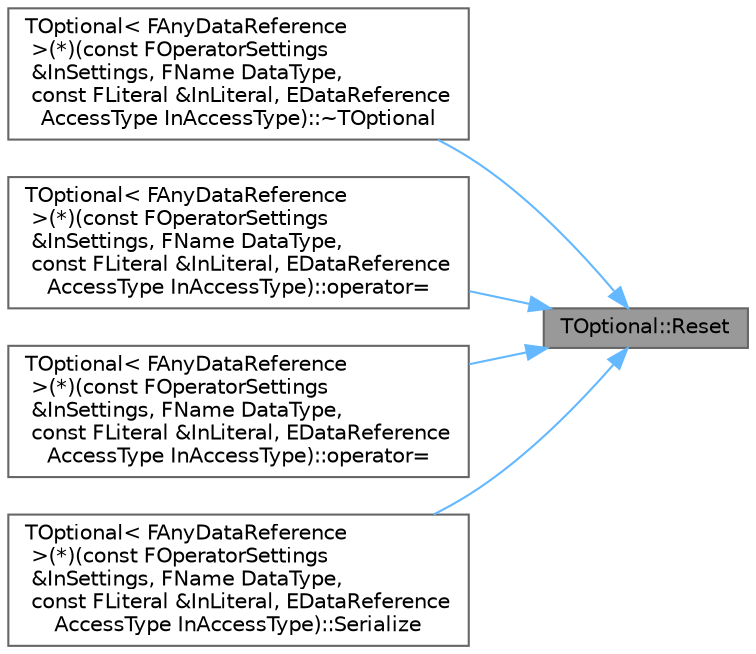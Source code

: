 digraph "TOptional::Reset"
{
 // INTERACTIVE_SVG=YES
 // LATEX_PDF_SIZE
  bgcolor="transparent";
  edge [fontname=Helvetica,fontsize=10,labelfontname=Helvetica,labelfontsize=10];
  node [fontname=Helvetica,fontsize=10,shape=box,height=0.2,width=0.4];
  rankdir="RL";
  Node1 [id="Node000001",label="TOptional::Reset",height=0.2,width=0.4,color="gray40", fillcolor="grey60", style="filled", fontcolor="black",tooltip=" "];
  Node1 -> Node2 [id="edge1_Node000001_Node000002",dir="back",color="steelblue1",style="solid",tooltip=" "];
  Node2 [id="Node000002",label="TOptional\< FAnyDataReference\l \>(*)(const FOperatorSettings\l &InSettings, FName DataType,\l const FLiteral &InLiteral, EDataReference\lAccessType InAccessType)::~TOptional",height=0.2,width=0.4,color="grey40", fillcolor="white", style="filled",URL="$d7/d70/structTOptional.html#a23fedbfca6137d2a484eaf21baae6b74",tooltip=" "];
  Node1 -> Node3 [id="edge2_Node000001_Node000003",dir="back",color="steelblue1",style="solid",tooltip=" "];
  Node3 [id="Node000003",label="TOptional\< FAnyDataReference\l \>(*)(const FOperatorSettings\l &InSettings, FName DataType,\l const FLiteral &InLiteral, EDataReference\lAccessType InAccessType)::operator=",height=0.2,width=0.4,color="grey40", fillcolor="white", style="filled",URL="$d7/d70/structTOptional.html#a9623b3594147677bb47118467c5f9424",tooltip=" "];
  Node1 -> Node4 [id="edge3_Node000001_Node000004",dir="back",color="steelblue1",style="solid",tooltip=" "];
  Node4 [id="Node000004",label="TOptional\< FAnyDataReference\l \>(*)(const FOperatorSettings\l &InSettings, FName DataType,\l const FLiteral &InLiteral, EDataReference\lAccessType InAccessType)::operator=",height=0.2,width=0.4,color="grey40", fillcolor="white", style="filled",URL="$d7/d70/structTOptional.html#afde3aaae724989bac3ddb78bb9e84aef",tooltip=" "];
  Node1 -> Node5 [id="edge4_Node000001_Node000005",dir="back",color="steelblue1",style="solid",tooltip=" "];
  Node5 [id="Node000005",label="TOptional\< FAnyDataReference\l \>(*)(const FOperatorSettings\l &InSettings, FName DataType,\l const FLiteral &InLiteral, EDataReference\lAccessType InAccessType)::Serialize",height=0.2,width=0.4,color="grey40", fillcolor="white", style="filled",URL="$d7/d70/structTOptional.html#a120e6c4d5e957d4399dd6c97c9eda3c1",tooltip=" "];
}
